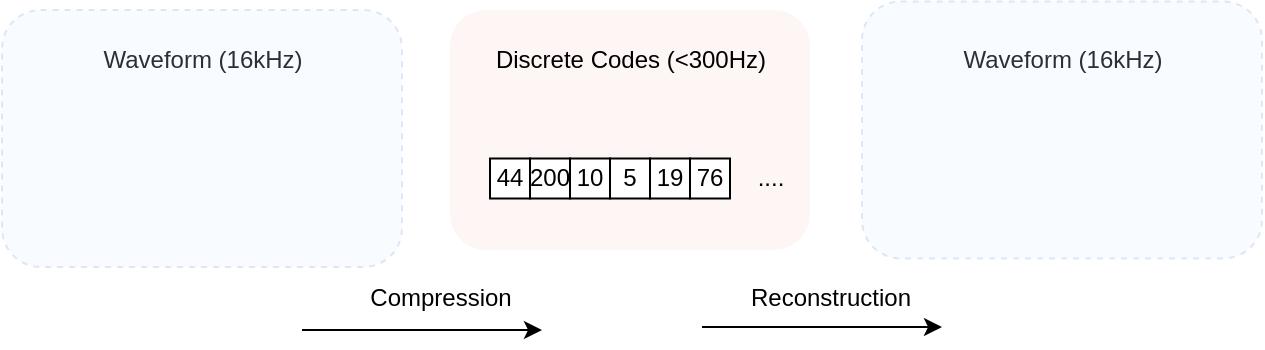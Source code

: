 <mxfile version="27.1.1">
  <diagram name="Страница — 1" id="Zcvo0xjpZ6l3LVfa4it9">
    <mxGraphModel dx="697" dy="476" grid="1" gridSize="10" guides="1" tooltips="1" connect="1" arrows="1" fold="1" page="1" pageScale="1" pageWidth="827" pageHeight="1169" math="0" shadow="0">
      <root>
        <mxCell id="0" />
        <mxCell id="1" parent="0" />
        <mxCell id="KIu0YfUJuRrAK1nRoq_F-19" value="" style="rounded=1;whiteSpace=wrap;html=1;fillColor=#f8cecc;dashed=1;strokeColor=none;fillStyle=auto;opacity=20;" vertex="1" parent="1">
          <mxGeometry x="314" y="40" width="180" height="120" as="geometry" />
        </mxCell>
        <mxCell id="KIu0YfUJuRrAK1nRoq_F-2" value="" style="shape=image;verticalLabelPosition=bottom;labelBackgroundColor=default;verticalAlign=top;aspect=fixed;imageAspect=0;image=https://s11234.pcdn.co/wp-content/uploads/2010/01/waveform_popeye.gif;" vertex="1" parent="1">
          <mxGeometry x="100" y="80" width="180" height="88.5" as="geometry" />
        </mxCell>
        <mxCell id="KIu0YfUJuRrAK1nRoq_F-3" value="Waveform (16kHz)" style="text;html=1;align=center;verticalAlign=middle;resizable=0;points=[];autosize=1;strokeColor=none;fillColor=none;" vertex="1" parent="1">
          <mxGeometry x="130" y="50" width="120" height="30" as="geometry" />
        </mxCell>
        <mxCell id="KIu0YfUJuRrAK1nRoq_F-4" value="44" style="rounded=0;whiteSpace=wrap;html=1;" vertex="1" parent="1">
          <mxGeometry x="334" y="114.25" width="20" height="20" as="geometry" />
        </mxCell>
        <mxCell id="KIu0YfUJuRrAK1nRoq_F-5" value="200" style="rounded=0;whiteSpace=wrap;html=1;" vertex="1" parent="1">
          <mxGeometry x="354" y="114.25" width="20" height="20" as="geometry" />
        </mxCell>
        <mxCell id="KIu0YfUJuRrAK1nRoq_F-6" value="&lt;div&gt;10&lt;/div&gt;" style="rounded=0;whiteSpace=wrap;html=1;" vertex="1" parent="1">
          <mxGeometry x="374" y="114.25" width="20" height="20" as="geometry" />
        </mxCell>
        <mxCell id="KIu0YfUJuRrAK1nRoq_F-7" value="5" style="rounded=0;whiteSpace=wrap;html=1;" vertex="1" parent="1">
          <mxGeometry x="394" y="114.25" width="20" height="20" as="geometry" />
        </mxCell>
        <mxCell id="KIu0YfUJuRrAK1nRoq_F-8" value="19" style="rounded=0;whiteSpace=wrap;html=1;" vertex="1" parent="1">
          <mxGeometry x="414" y="114.25" width="20" height="20" as="geometry" />
        </mxCell>
        <mxCell id="KIu0YfUJuRrAK1nRoq_F-9" value="&lt;div&gt;76&lt;br&gt;&lt;/div&gt;" style="rounded=0;whiteSpace=wrap;html=1;" vertex="1" parent="1">
          <mxGeometry x="434" y="114.25" width="20" height="20" as="geometry" />
        </mxCell>
        <mxCell id="KIu0YfUJuRrAK1nRoq_F-10" value="...." style="text;html=1;align=center;verticalAlign=middle;resizable=0;points=[];autosize=1;strokeColor=none;fillColor=none;" vertex="1" parent="1">
          <mxGeometry x="454" y="109.25" width="40" height="30" as="geometry" />
        </mxCell>
        <mxCell id="KIu0YfUJuRrAK1nRoq_F-11" value="" style="shape=image;verticalLabelPosition=bottom;labelBackgroundColor=default;verticalAlign=top;aspect=fixed;imageAspect=0;image=https://s11234.pcdn.co/wp-content/uploads/2010/01/waveform_popeye.gif;" vertex="1" parent="1">
          <mxGeometry x="530" y="80" width="180" height="88.5" as="geometry" />
        </mxCell>
        <mxCell id="KIu0YfUJuRrAK1nRoq_F-12" value="Waveform (16kHz)" style="text;html=1;align=center;verticalAlign=middle;resizable=0;points=[];autosize=1;strokeColor=none;fillColor=none;" vertex="1" parent="1">
          <mxGeometry x="560" y="50" width="120" height="30" as="geometry" />
        </mxCell>
        <mxCell id="KIu0YfUJuRrAK1nRoq_F-13" value="Discrete Codes (&amp;lt;300Hz)" style="text;html=1;align=center;verticalAlign=middle;resizable=0;points=[];autosize=1;strokeColor=none;fillColor=none;" vertex="1" parent="1">
          <mxGeometry x="324" y="50" width="160" height="30" as="geometry" />
        </mxCell>
        <mxCell id="KIu0YfUJuRrAK1nRoq_F-14" value="" style="endArrow=classic;html=1;rounded=0;" edge="1" parent="1">
          <mxGeometry width="50" height="50" relative="1" as="geometry">
            <mxPoint x="240" y="200" as="sourcePoint" />
            <mxPoint x="360" y="200" as="targetPoint" />
          </mxGeometry>
        </mxCell>
        <mxCell id="KIu0YfUJuRrAK1nRoq_F-16" value="Compression" style="text;html=1;align=center;verticalAlign=middle;resizable=0;points=[];autosize=1;strokeColor=none;fillColor=none;" vertex="1" parent="1">
          <mxGeometry x="264" y="168.5" width="90" height="30" as="geometry" />
        </mxCell>
        <mxCell id="KIu0YfUJuRrAK1nRoq_F-17" value="" style="endArrow=classic;html=1;rounded=0;" edge="1" parent="1">
          <mxGeometry width="50" height="50" relative="1" as="geometry">
            <mxPoint x="440" y="198.5" as="sourcePoint" />
            <mxPoint x="560" y="198.5" as="targetPoint" />
          </mxGeometry>
        </mxCell>
        <mxCell id="KIu0YfUJuRrAK1nRoq_F-18" value="Reconstruction" style="text;html=1;align=center;verticalAlign=middle;resizable=0;points=[];autosize=1;strokeColor=none;fillColor=none;" vertex="1" parent="1">
          <mxGeometry x="454" y="168.5" width="100" height="30" as="geometry" />
        </mxCell>
        <mxCell id="KIu0YfUJuRrAK1nRoq_F-20" value="" style="rounded=1;whiteSpace=wrap;html=1;fillColor=#dae8fc;dashed=1;strokeColor=#6c8ebf;fillStyle=auto;opacity=20;" vertex="1" parent="1">
          <mxGeometry x="90" y="40" width="200" height="128.5" as="geometry" />
        </mxCell>
        <mxCell id="KIu0YfUJuRrAK1nRoq_F-21" value="" style="rounded=1;whiteSpace=wrap;html=1;fillColor=#dae8fc;dashed=1;strokeColor=#6c8ebf;fillStyle=auto;opacity=20;" vertex="1" parent="1">
          <mxGeometry x="520" y="35.75" width="200" height="128.5" as="geometry" />
        </mxCell>
      </root>
    </mxGraphModel>
  </diagram>
</mxfile>
